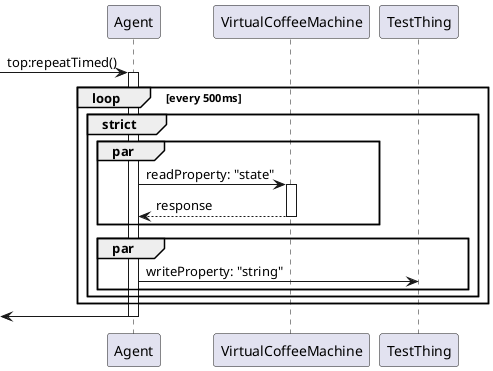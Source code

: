 @startuml repeatTimed
[->"Agent": top:repeatTimed()
activate "Agent"

loop every 500ms
    group strict
        par
            "Agent" -> "VirtualCoffeeMachine" : readProperty: "state"
            activate "VirtualCoffeeMachine"
            "VirtualCoffeeMachine" --> "Agent" : response
            deactivate "VirtualCoffeeMachine"
        end 
        par 
            "Agent" -> "TestThing" : writeProperty: "string"
        end 
    end
end

[<-"Agent"
deactivate "Agent"
@enduml